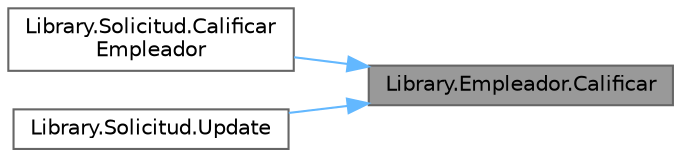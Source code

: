 digraph "Library.Empleador.Calificar"
{
 // INTERACTIVE_SVG=YES
 // LATEX_PDF_SIZE
  bgcolor="transparent";
  edge [fontname=Helvetica,fontsize=10,labelfontname=Helvetica,labelfontsize=10];
  node [fontname=Helvetica,fontsize=10,shape=box,height=0.2,width=0.4];
  rankdir="RL";
  Node1 [label="Library.Empleador.Calificar",height=0.2,width=0.4,color="gray40", fillcolor="grey60", style="filled", fontcolor="black",tooltip="Método para calificar un usuario"];
  Node1 -> Node2 [dir="back",color="steelblue1",style="solid"];
  Node2 [label="Library.Solicitud.Calificar\lEmpleador",height=0.2,width=0.4,color="grey40", fillcolor="white", style="filled",URL="$classLibrary_1_1Solicitud.html#a617cf24ed3c6ec6dc2b5e9149966c599",tooltip="Método para calificar un empleador"];
  Node1 -> Node3 [dir="back",color="steelblue1",style="solid"];
  Node3 [label="Library.Solicitud.Update",height=0.2,width=0.4,color="grey40", fillcolor="white", style="filled",URL="$classLibrary_1_1Solicitud.html#a2b9a4efefd35c16aca1099d7997c286e",tooltip="Método para actualizar una calificación en caso que se haga dentro del plazo. Si excede la fecha lími..."];
}
